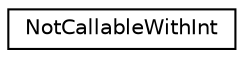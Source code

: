digraph "Graphical Class Hierarchy"
{
  edge [fontname="Helvetica",fontsize="10",labelfontname="Helvetica",labelfontsize="10"];
  node [fontname="Helvetica",fontsize="10",shape=record];
  rankdir="LR";
  Node0 [label="NotCallableWithInt",height=0.2,width=0.4,color="black", fillcolor="white", style="filled",URL="$struct_not_callable_with_int.html"];
}
